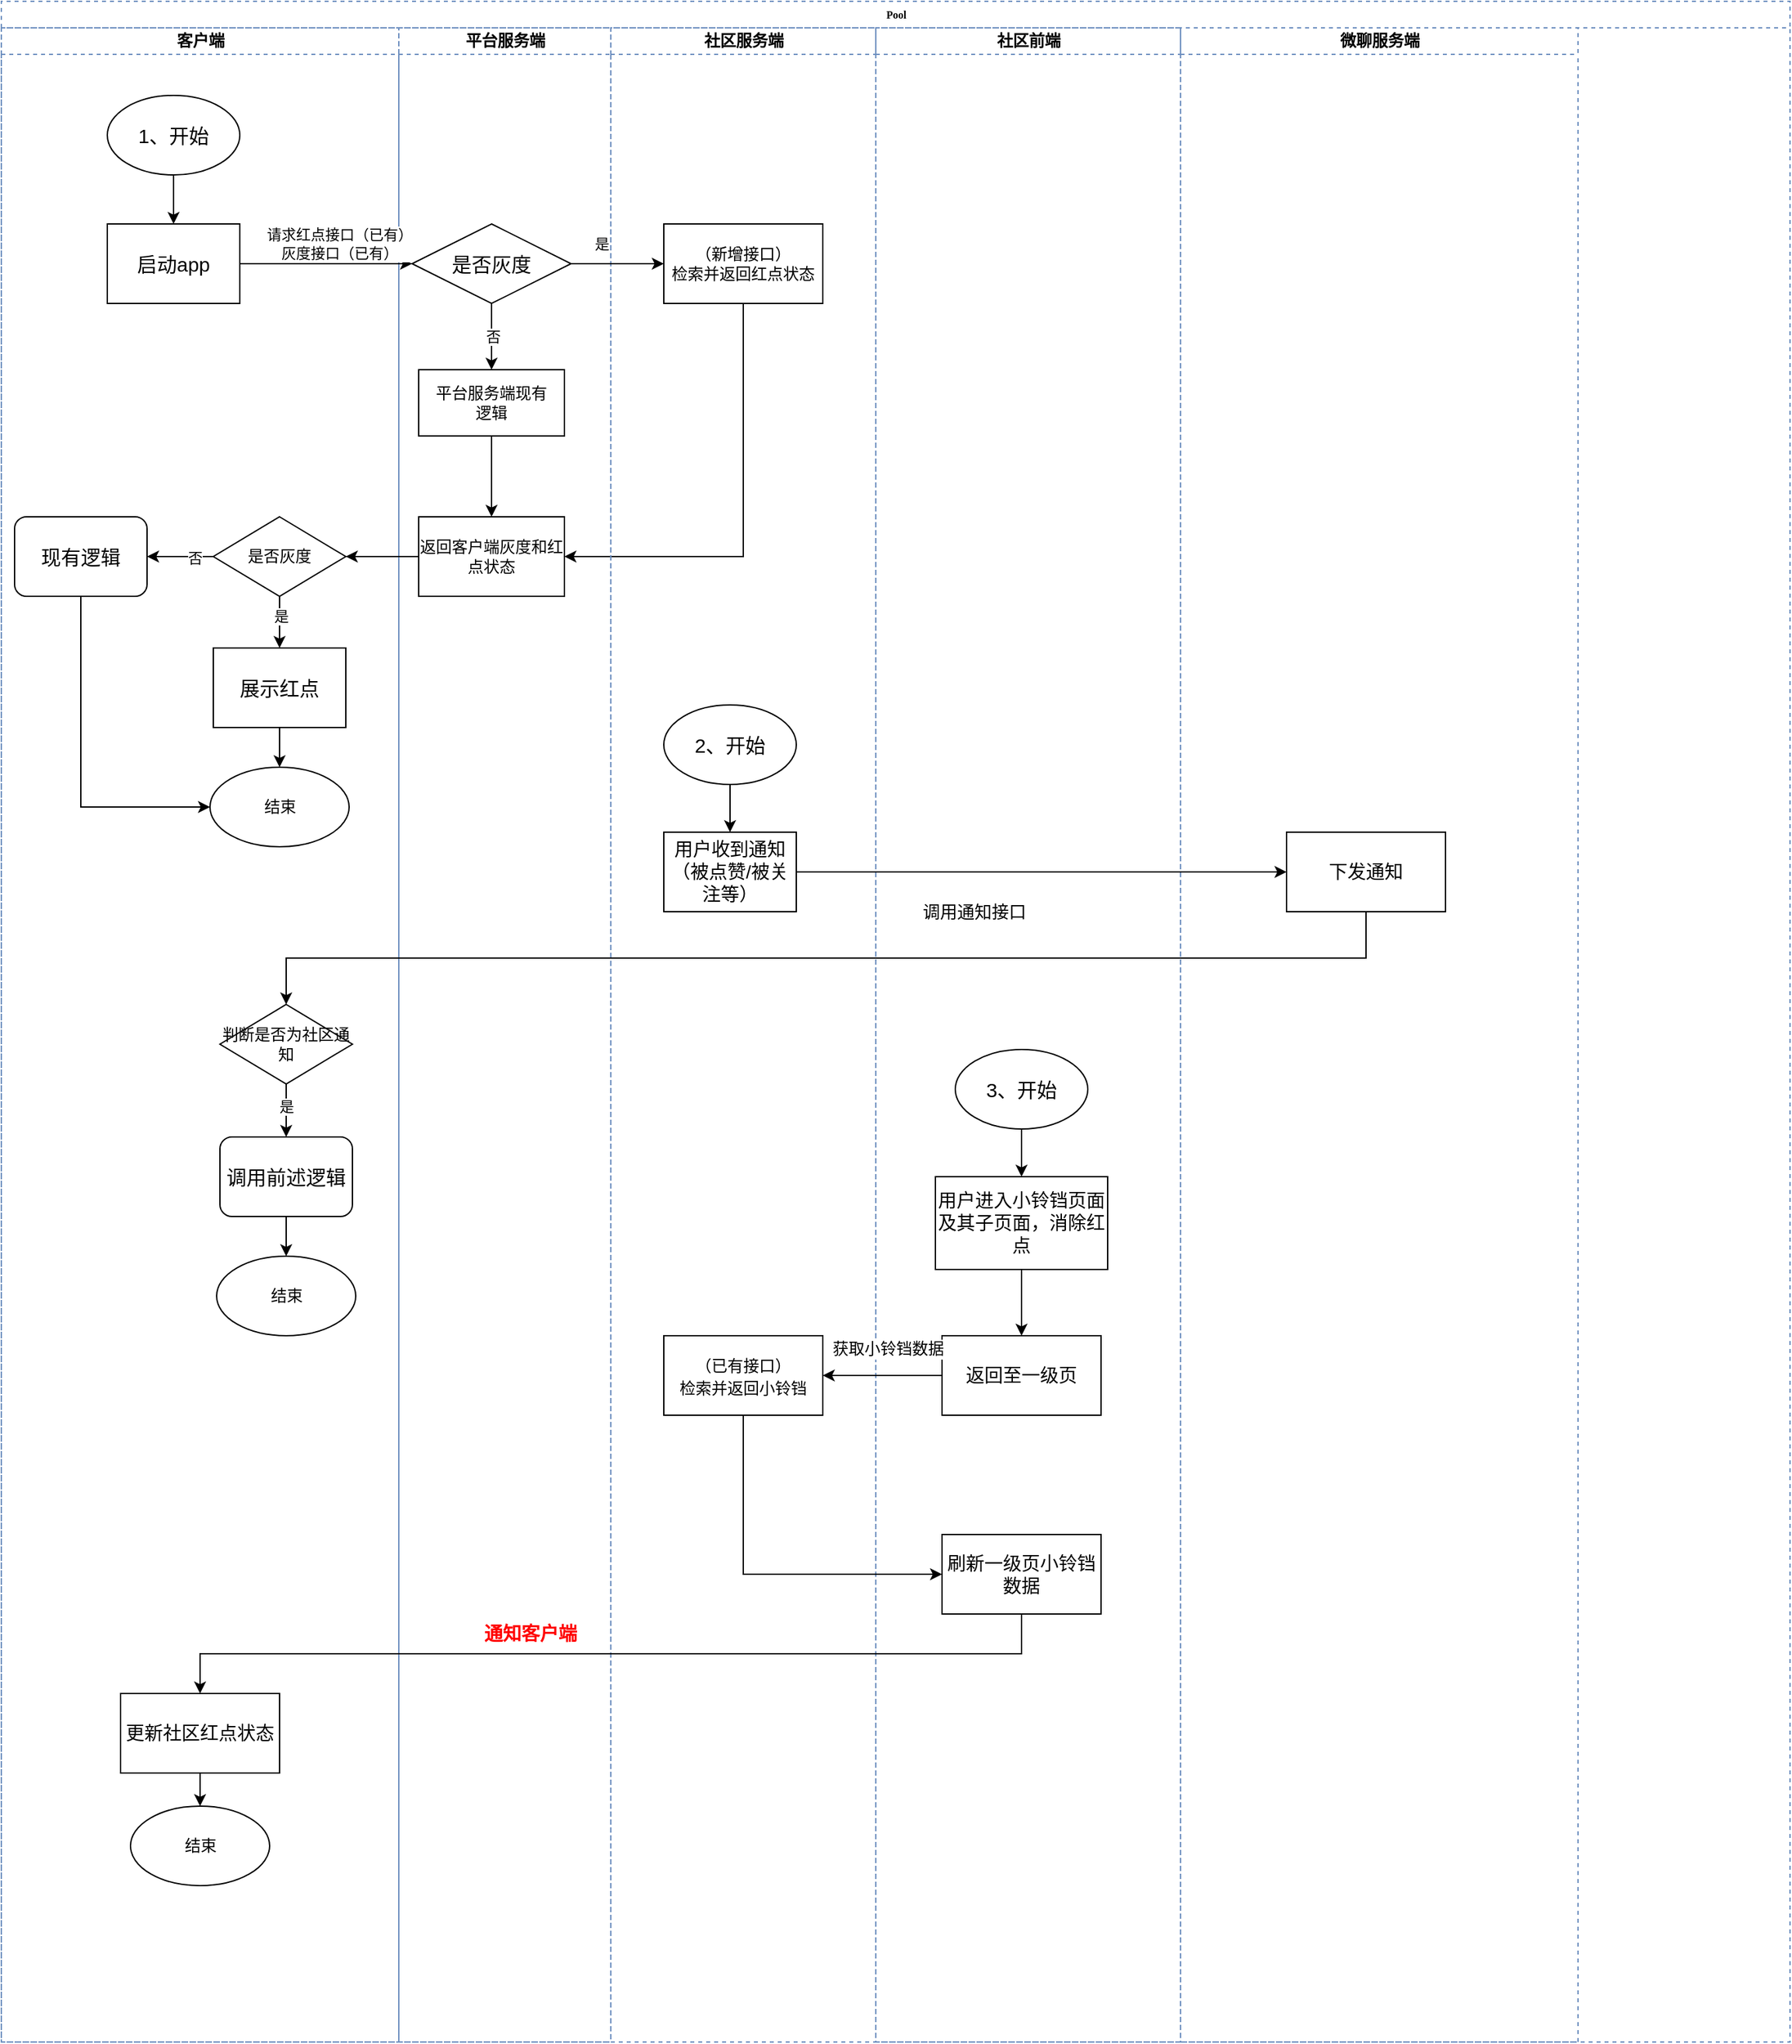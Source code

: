 <mxfile version="24.5.4" type="github">
  <diagram name="Page-1" id="74e2e168-ea6b-b213-b513-2b3c1d86103e">
    <mxGraphModel dx="1715" dy="1833" grid="1" gridSize="10" guides="1" tooltips="1" connect="1" arrows="1" fold="1" page="1" pageScale="1" pageWidth="1100" pageHeight="850" background="none" math="0" shadow="0">
      <root>
        <mxCell id="0" />
        <mxCell id="1" parent="0" />
        <mxCell id="77e6c97f196da883-1" value="Pool" style="swimlane;html=1;childLayout=stackLayout;startSize=20;rounded=0;shadow=0;labelBackgroundColor=none;strokeWidth=1;fontFamily=Verdana;fontSize=8;align=center;dashed=1;fillColor=none;strokeColor=#6c8ebf;gradientColor=none;" parent="1" vertex="1">
          <mxGeometry x="70" y="-21" width="1350" height="1540" as="geometry" />
        </mxCell>
        <mxCell id="77e6c97f196da883-2" value="客户端" style="swimlane;html=1;startSize=20;dashed=1;fillColor=none;strokeColor=#6c8ebf;gradientColor=none;" parent="77e6c97f196da883-1" vertex="1">
          <mxGeometry y="20" width="300" height="1520" as="geometry" />
        </mxCell>
        <mxCell id="v9bGkGKGlEvhPHJINWqN-37" value="结束" style="ellipse;whiteSpace=wrap;html=1;" vertex="1" parent="77e6c97f196da883-2">
          <mxGeometry x="162.5" y="927" width="105" height="60" as="geometry" />
        </mxCell>
        <mxCell id="v9bGkGKGlEvhPHJINWqN-41" value="&lt;font style=&quot;font-size: 15px;&quot;&gt;1、开始&lt;/font&gt;" style="ellipse;whiteSpace=wrap;html=1;" vertex="1" parent="77e6c97f196da883-2">
          <mxGeometry x="80" y="51" width="100" height="60" as="geometry" />
        </mxCell>
        <mxCell id="77e6c97f196da883-4" value="平台服务端" style="swimlane;html=1;startSize=20;dashed=1;fillColor=none;strokeColor=#6c8ebf;gradientColor=none;" parent="77e6c97f196da883-1" vertex="1">
          <mxGeometry x="300" y="20" width="160" height="1520" as="geometry" />
        </mxCell>
        <mxCell id="v9bGkGKGlEvhPHJINWqN-5" value="" style="edgeStyle=orthogonalEdgeStyle;rounded=0;orthogonalLoop=1;jettySize=auto;html=1;" edge="1" parent="77e6c97f196da883-4" source="v9bGkGKGlEvhPHJINWqN-2" target="dWRoaltd0C7rDY0c2W8I-14">
          <mxGeometry relative="1" as="geometry" />
        </mxCell>
        <mxCell id="v9bGkGKGlEvhPHJINWqN-2" value="平台服务端现有&lt;br&gt;逻辑" style="rounded=0;whiteSpace=wrap;html=1;" vertex="1" parent="77e6c97f196da883-4">
          <mxGeometry x="15" y="258" width="110" height="50" as="geometry" />
        </mxCell>
        <mxCell id="dWRoaltd0C7rDY0c2W8I-20" style="edgeStyle=orthogonalEdgeStyle;rounded=0;orthogonalLoop=1;jettySize=auto;html=1;exitX=0;exitY=0.5;exitDx=0;exitDy=0;entryX=1;entryY=0.5;entryDx=0;entryDy=0;" parent="77e6c97f196da883-4" source="dWRoaltd0C7rDY0c2W8I-14" target="dWRoaltd0C7rDY0c2W8I-19" edge="1">
          <mxGeometry relative="1" as="geometry" />
        </mxCell>
        <mxCell id="dWRoaltd0C7rDY0c2W8I-25" style="edgeStyle=orthogonalEdgeStyle;rounded=0;orthogonalLoop=1;jettySize=auto;html=1;exitX=0.5;exitY=1;exitDx=0;exitDy=0;" parent="77e6c97f196da883-4" source="dWRoaltd0C7rDY0c2W8I-19" target="dWRoaltd0C7rDY0c2W8I-24" edge="1">
          <mxGeometry relative="1" as="geometry" />
        </mxCell>
        <mxCell id="dWRoaltd0C7rDY0c2W8I-26" value="是" style="edgeLabel;html=1;align=center;verticalAlign=middle;resizable=0;points=[];" parent="dWRoaltd0C7rDY0c2W8I-25" vertex="1" connectable="0">
          <mxGeometry x="-0.292" y="1" relative="1" as="geometry">
            <mxPoint as="offset" />
          </mxGeometry>
        </mxCell>
        <mxCell id="dWRoaltd0C7rDY0c2W8I-30" style="edgeStyle=orthogonalEdgeStyle;rounded=0;orthogonalLoop=1;jettySize=auto;html=1;exitX=0;exitY=0.5;exitDx=0;exitDy=0;entryX=1;entryY=0.5;entryDx=0;entryDy=0;" parent="77e6c97f196da883-4" source="dWRoaltd0C7rDY0c2W8I-19" target="dWRoaltd0C7rDY0c2W8I-29" edge="1">
          <mxGeometry relative="1" as="geometry" />
        </mxCell>
        <mxCell id="dWRoaltd0C7rDY0c2W8I-31" value="否" style="edgeLabel;html=1;align=center;verticalAlign=middle;resizable=0;points=[];" parent="dWRoaltd0C7rDY0c2W8I-30" vertex="1" connectable="0">
          <mxGeometry x="-0.419" y="1" relative="1" as="geometry">
            <mxPoint as="offset" />
          </mxGeometry>
        </mxCell>
        <mxCell id="dWRoaltd0C7rDY0c2W8I-19" value="是否灰度" style="rhombus;whiteSpace=wrap;html=1;" parent="77e6c97f196da883-4" vertex="1">
          <mxGeometry x="-140" y="369" width="100" height="60" as="geometry" />
        </mxCell>
        <mxCell id="dWRoaltd0C7rDY0c2W8I-33" style="edgeStyle=orthogonalEdgeStyle;rounded=0;orthogonalLoop=1;jettySize=auto;html=1;exitX=0.5;exitY=1;exitDx=0;exitDy=0;entryX=0.5;entryY=0;entryDx=0;entryDy=0;" parent="77e6c97f196da883-4" source="dWRoaltd0C7rDY0c2W8I-24" target="dWRoaltd0C7rDY0c2W8I-32" edge="1">
          <mxGeometry relative="1" as="geometry" />
        </mxCell>
        <mxCell id="dWRoaltd0C7rDY0c2W8I-24" value="&lt;span style=&quot;font-size: 15px;&quot;&gt;展示红点&lt;/span&gt;" style="rounded=0;whiteSpace=wrap;html=1;" parent="77e6c97f196da883-4" vertex="1">
          <mxGeometry x="-140" y="468" width="100" height="60" as="geometry" />
        </mxCell>
        <mxCell id="dWRoaltd0C7rDY0c2W8I-34" style="edgeStyle=orthogonalEdgeStyle;rounded=0;orthogonalLoop=1;jettySize=auto;html=1;exitX=0.5;exitY=1;exitDx=0;exitDy=0;entryX=0;entryY=0.5;entryDx=0;entryDy=0;" parent="77e6c97f196da883-4" source="dWRoaltd0C7rDY0c2W8I-29" target="dWRoaltd0C7rDY0c2W8I-32" edge="1">
          <mxGeometry relative="1" as="geometry" />
        </mxCell>
        <mxCell id="dWRoaltd0C7rDY0c2W8I-29" value="&lt;span style=&quot;font-size: 15px;&quot;&gt;现有逻辑&lt;/span&gt;" style="rounded=1;whiteSpace=wrap;html=1;shadow=0;labelBackgroundColor=none;strokeWidth=1;fontFamily=Verdana;fontSize=8;align=center;" parent="77e6c97f196da883-4" vertex="1">
          <mxGeometry x="-290" y="369" width="100" height="60" as="geometry" />
        </mxCell>
        <mxCell id="dWRoaltd0C7rDY0c2W8I-32" value="结束" style="ellipse;whiteSpace=wrap;html=1;" parent="77e6c97f196da883-4" vertex="1">
          <mxGeometry x="-142.5" y="558" width="105" height="60" as="geometry" />
        </mxCell>
        <mxCell id="dWRoaltd0C7rDY0c2W8I-14" value="返回客户端灰度和红点状态" style="whiteSpace=wrap;html=1;" parent="77e6c97f196da883-4" vertex="1">
          <mxGeometry x="15" y="369" width="110" height="60" as="geometry" />
        </mxCell>
        <mxCell id="dWRoaltd0C7rDY0c2W8I-16" style="edgeStyle=orthogonalEdgeStyle;rounded=0;orthogonalLoop=1;jettySize=auto;html=1;entryX=1;entryY=0.5;entryDx=0;entryDy=0;exitX=0.5;exitY=1;exitDx=0;exitDy=0;" parent="77e6c97f196da883-1" source="dWRoaltd0C7rDY0c2W8I-9" target="dWRoaltd0C7rDY0c2W8I-14" edge="1">
          <mxGeometry relative="1" as="geometry" />
        </mxCell>
        <mxCell id="v9bGkGKGlEvhPHJINWqN-3" value="" style="edgeStyle=orthogonalEdgeStyle;rounded=0;orthogonalLoop=1;jettySize=auto;html=1;" edge="1" parent="77e6c97f196da883-1" source="dWRoaltd0C7rDY0c2W8I-2" target="v9bGkGKGlEvhPHJINWqN-2">
          <mxGeometry relative="1" as="geometry" />
        </mxCell>
        <mxCell id="v9bGkGKGlEvhPHJINWqN-4" value="否" style="edgeLabel;html=1;align=center;verticalAlign=middle;resizable=0;points=[];" vertex="1" connectable="0" parent="v9bGkGKGlEvhPHJINWqN-3">
          <mxGeometry y="1" relative="1" as="geometry">
            <mxPoint as="offset" />
          </mxGeometry>
        </mxCell>
        <mxCell id="77e6c97f196da883-5" value="社区服务端" style="swimlane;html=1;startSize=20;dashed=1;fillColor=none;strokeColor=#6c8ebf;gradientColor=none;" parent="77e6c97f196da883-1" vertex="1">
          <mxGeometry x="460" y="20" width="200" height="1520" as="geometry" />
        </mxCell>
        <mxCell id="dWRoaltd0C7rDY0c2W8I-3" value="" style="edgeStyle=orthogonalEdgeStyle;rounded=0;orthogonalLoop=1;jettySize=auto;html=1;" parent="77e6c97f196da883-5" source="77e6c97f196da883-8" target="dWRoaltd0C7rDY0c2W8I-2" edge="1">
          <mxGeometry relative="1" as="geometry" />
        </mxCell>
        <mxCell id="dWRoaltd0C7rDY0c2W8I-6" value="请求红点接口（已有）&lt;div&gt;灰度接口（已有）&lt;/div&gt;" style="edgeLabel;html=1;align=center;verticalAlign=middle;resizable=0;points=[];horizontal=1;" parent="dWRoaltd0C7rDY0c2W8I-3" vertex="1" connectable="0">
          <mxGeometry relative="1" as="geometry">
            <mxPoint x="10" y="-15" as="offset" />
          </mxGeometry>
        </mxCell>
        <mxCell id="dWRoaltd0C7rDY0c2W8I-10" value="" style="edgeStyle=orthogonalEdgeStyle;rounded=0;orthogonalLoop=1;jettySize=auto;html=1;" parent="77e6c97f196da883-5" source="dWRoaltd0C7rDY0c2W8I-2" target="dWRoaltd0C7rDY0c2W8I-9" edge="1">
          <mxGeometry relative="1" as="geometry" />
        </mxCell>
        <mxCell id="dWRoaltd0C7rDY0c2W8I-13" value="是" style="edgeLabel;html=1;align=center;verticalAlign=middle;resizable=0;points=[];" parent="dWRoaltd0C7rDY0c2W8I-10" vertex="1" connectable="0">
          <mxGeometry x="0.32" y="2" relative="1" as="geometry">
            <mxPoint x="-23" y="-13" as="offset" />
          </mxGeometry>
        </mxCell>
        <mxCell id="77e6c97f196da883-8" value="&lt;font style=&quot;font-size: 15px;&quot;&gt;启动app&lt;/font&gt;" style="whiteSpace=wrap;html=1;" parent="77e6c97f196da883-5" vertex="1">
          <mxGeometry x="-380" y="148" width="100" height="60" as="geometry" />
        </mxCell>
        <mxCell id="dWRoaltd0C7rDY0c2W8I-2" value="&lt;font style=&quot;font-size: 15px;&quot;&gt;是否灰度&lt;/font&gt;" style="rhombus;whiteSpace=wrap;html=1;" parent="77e6c97f196da883-5" vertex="1">
          <mxGeometry x="-150" y="148" width="120" height="60" as="geometry" />
        </mxCell>
        <mxCell id="dWRoaltd0C7rDY0c2W8I-9" value="（新增接口）&lt;br&gt;检索并返回红点状态" style="whiteSpace=wrap;html=1;" parent="77e6c97f196da883-5" vertex="1">
          <mxGeometry x="40" y="148" width="120" height="60" as="geometry" />
        </mxCell>
        <mxCell id="v9bGkGKGlEvhPHJINWqN-45" value="&lt;font style=&quot;font-size: 15px;&quot;&gt;2、开始&lt;/font&gt;" style="ellipse;whiteSpace=wrap;html=1;" vertex="1" parent="77e6c97f196da883-5">
          <mxGeometry x="40" y="511" width="100" height="60" as="geometry" />
        </mxCell>
        <mxCell id="77e6c97f196da883-6" value="社区前端" style="swimlane;html=1;startSize=20;dashed=1;fillColor=none;strokeColor=#6c8ebf;gradientColor=none;" parent="77e6c97f196da883-1" vertex="1">
          <mxGeometry x="660" y="20" width="230" height="1520" as="geometry" />
        </mxCell>
        <mxCell id="dWRoaltd0C7rDY0c2W8I-46" style="edgeStyle=orthogonalEdgeStyle;rounded=0;orthogonalLoop=1;jettySize=auto;html=1;exitX=0.5;exitY=1;exitDx=0;exitDy=0;entryX=0.5;entryY=0;entryDx=0;entryDy=0;" parent="77e6c97f196da883-6" source="dWRoaltd0C7rDY0c2W8I-41" target="dWRoaltd0C7rDY0c2W8I-51" edge="1">
          <mxGeometry relative="1" as="geometry">
            <mxPoint x="-445" y="837" as="targetPoint" />
          </mxGeometry>
        </mxCell>
        <mxCell id="dWRoaltd0C7rDY0c2W8I-47" value="是" style="edgeLabel;html=1;align=center;verticalAlign=middle;resizable=0;points=[];" parent="dWRoaltd0C7rDY0c2W8I-46" vertex="1" connectable="0">
          <mxGeometry x="-0.169" relative="1" as="geometry">
            <mxPoint as="offset" />
          </mxGeometry>
        </mxCell>
        <mxCell id="dWRoaltd0C7rDY0c2W8I-41" value="判断是否为社区通知" style="rhombus;whiteSpace=wrap;html=1;" parent="77e6c97f196da883-6" vertex="1">
          <mxGeometry x="-495" y="737" width="100" height="60" as="geometry" />
        </mxCell>
        <mxCell id="dWRoaltd0C7rDY0c2W8I-51" value="&lt;span style=&quot;font-size: 15px;&quot;&gt;调用前述逻辑&lt;/span&gt;" style="rounded=1;whiteSpace=wrap;html=1;shadow=0;labelBackgroundColor=none;strokeWidth=1;fontFamily=Verdana;fontSize=8;align=center;" parent="77e6c97f196da883-6" vertex="1">
          <mxGeometry x="-495" y="837" width="100" height="60" as="geometry" />
        </mxCell>
        <mxCell id="dWRoaltd0C7rDY0c2W8I-35" value="&lt;font style=&quot;font-size: 14px;&quot;&gt;用户收到通知&lt;/font&gt;&lt;div style=&quot;font-size: 14px;&quot;&gt;&lt;span style=&quot;font-size: 14px;&quot;&gt;（被点赞/被关注等）&lt;/span&gt;&lt;/div&gt;" style="whiteSpace=wrap;html=1;fontSize=14;" parent="77e6c97f196da883-6" vertex="1">
          <mxGeometry x="-160" y="607" width="100" height="60" as="geometry" />
        </mxCell>
        <mxCell id="v9bGkGKGlEvhPHJINWqN-47" value="&lt;font style=&quot;font-size: 15px;&quot;&gt;3、开始&lt;/font&gt;" style="ellipse;whiteSpace=wrap;html=1;" vertex="1" parent="77e6c97f196da883-6">
          <mxGeometry x="60" y="771" width="100" height="60" as="geometry" />
        </mxCell>
        <mxCell id="77e6c97f196da883-7" value="微聊服务端" style="swimlane;html=1;startSize=20;dashed=1;fillColor=none;strokeColor=#6c8ebf;gradientColor=none;" parent="77e6c97f196da883-1" vertex="1">
          <mxGeometry x="890" y="20" width="300" height="1520" as="geometry">
            <mxRectangle x="960" y="20" width="40" height="860" as="alternateBounds" />
          </mxGeometry>
        </mxCell>
        <mxCell id="dWRoaltd0C7rDY0c2W8I-36" value="下发通知" style="whiteSpace=wrap;html=1;fontSize=14;" parent="77e6c97f196da883-7" vertex="1">
          <mxGeometry x="80" y="607" width="120" height="60" as="geometry" />
        </mxCell>
        <mxCell id="dWRoaltd0C7rDY0c2W8I-37" value="" style="edgeStyle=orthogonalEdgeStyle;rounded=0;orthogonalLoop=1;jettySize=auto;html=1;fontSize=13;" parent="77e6c97f196da883-1" source="dWRoaltd0C7rDY0c2W8I-35" target="dWRoaltd0C7rDY0c2W8I-36" edge="1">
          <mxGeometry relative="1" as="geometry" />
        </mxCell>
        <mxCell id="dWRoaltd0C7rDY0c2W8I-38" value="&lt;font style=&quot;font-size: 13px;&quot;&gt;调用通知接口&lt;/font&gt;" style="edgeLabel;html=1;align=center;verticalAlign=middle;resizable=0;points=[];" parent="dWRoaltd0C7rDY0c2W8I-37" vertex="1" connectable="0">
          <mxGeometry x="-0.229" y="2" relative="1" as="geometry">
            <mxPoint x="-9" y="32" as="offset" />
          </mxGeometry>
        </mxCell>
        <mxCell id="dWRoaltd0C7rDY0c2W8I-42" style="edgeStyle=orthogonalEdgeStyle;rounded=0;orthogonalLoop=1;jettySize=auto;html=1;exitX=0.5;exitY=1;exitDx=0;exitDy=0;" parent="77e6c97f196da883-1" source="dWRoaltd0C7rDY0c2W8I-36" target="dWRoaltd0C7rDY0c2W8I-41" edge="1">
          <mxGeometry relative="1" as="geometry" />
        </mxCell>
        <mxCell id="v9bGkGKGlEvhPHJINWqN-38" value="" style="edgeStyle=orthogonalEdgeStyle;rounded=0;orthogonalLoop=1;jettySize=auto;html=1;" edge="1" parent="77e6c97f196da883-1" source="dWRoaltd0C7rDY0c2W8I-51" target="v9bGkGKGlEvhPHJINWqN-37">
          <mxGeometry relative="1" as="geometry" />
        </mxCell>
        <mxCell id="v9bGkGKGlEvhPHJINWqN-44" value="" style="edgeStyle=orthogonalEdgeStyle;rounded=0;orthogonalLoop=1;jettySize=auto;html=1;" edge="1" parent="77e6c97f196da883-1" source="v9bGkGKGlEvhPHJINWqN-41" target="77e6c97f196da883-8">
          <mxGeometry relative="1" as="geometry" />
        </mxCell>
        <mxCell id="v9bGkGKGlEvhPHJINWqN-46" value="" style="edgeStyle=orthogonalEdgeStyle;rounded=0;orthogonalLoop=1;jettySize=auto;html=1;" edge="1" parent="77e6c97f196da883-1" source="v9bGkGKGlEvhPHJINWqN-45" target="dWRoaltd0C7rDY0c2W8I-35">
          <mxGeometry relative="1" as="geometry" />
        </mxCell>
        <mxCell id="v9bGkGKGlEvhPHJINWqN-26" value="&lt;span style=&quot;font-size: 12px;&quot;&gt;（已有接口）&lt;/span&gt;&lt;br style=&quot;font-size: 12px;&quot;&gt;&lt;span style=&quot;font-size: 12px;&quot;&gt;检索并返回小铃铛&lt;/span&gt;" style="whiteSpace=wrap;html=1;fontSize=14;" vertex="1" parent="1">
          <mxGeometry x="570" y="986" width="120" height="60" as="geometry" />
        </mxCell>
        <mxCell id="v9bGkGKGlEvhPHJINWqN-15" value="" style="edgeStyle=orthogonalEdgeStyle;rounded=0;orthogonalLoop=1;jettySize=auto;html=1;fontSize=13;" edge="1" parent="1" source="v9bGkGKGlEvhPHJINWqN-22" target="v9bGkGKGlEvhPHJINWqN-23">
          <mxGeometry relative="1" as="geometry" />
        </mxCell>
        <mxCell id="v9bGkGKGlEvhPHJINWqN-22" value="用户进入小铃铛页面及其子页面，消除红点" style="whiteSpace=wrap;html=1;fontSize=14;" vertex="1" parent="1">
          <mxGeometry x="775" y="866" width="130" height="70" as="geometry" />
        </mxCell>
        <mxCell id="v9bGkGKGlEvhPHJINWqN-23" value="返回至一级页" style="whiteSpace=wrap;html=1;fontSize=14;" vertex="1" parent="1">
          <mxGeometry x="780" y="986" width="120" height="60" as="geometry" />
        </mxCell>
        <mxCell id="v9bGkGKGlEvhPHJINWqN-29" value="刷新一级页小铃铛数据" style="whiteSpace=wrap;html=1;fontSize=14;" vertex="1" parent="1">
          <mxGeometry x="780" y="1136" width="120" height="60" as="geometry" />
        </mxCell>
        <mxCell id="v9bGkGKGlEvhPHJINWqN-33" value="&lt;font style=&quot;font-size: 12px;&quot;&gt;获取小铃铛数据&lt;/font&gt;" style="edgeLabel;html=1;align=center;verticalAlign=middle;resizable=0;points=[];horizontal=1;" vertex="1" connectable="0" parent="1">
          <mxGeometry x="729.996" y="996" as="geometry">
            <mxPoint x="9" as="offset" />
          </mxGeometry>
        </mxCell>
        <mxCell id="v9bGkGKGlEvhPHJINWqN-28" value="" style="edgeStyle=orthogonalEdgeStyle;rounded=0;orthogonalLoop=1;jettySize=auto;html=1;" edge="1" parent="1" source="v9bGkGKGlEvhPHJINWqN-23" target="v9bGkGKGlEvhPHJINWqN-26">
          <mxGeometry relative="1" as="geometry" />
        </mxCell>
        <mxCell id="v9bGkGKGlEvhPHJINWqN-30" style="edgeStyle=orthogonalEdgeStyle;rounded=0;orthogonalLoop=1;jettySize=auto;html=1;entryX=0;entryY=0.5;entryDx=0;entryDy=0;exitX=0.5;exitY=1;exitDx=0;exitDy=0;" edge="1" parent="1" source="v9bGkGKGlEvhPHJINWqN-26" target="v9bGkGKGlEvhPHJINWqN-29">
          <mxGeometry relative="1" as="geometry" />
        </mxCell>
        <mxCell id="v9bGkGKGlEvhPHJINWqN-34" style="edgeStyle=orthogonalEdgeStyle;rounded=0;orthogonalLoop=1;jettySize=auto;html=1;entryX=0.5;entryY=0;entryDx=0;entryDy=0;exitX=0.5;exitY=1;exitDx=0;exitDy=0;" edge="1" parent="1" source="v9bGkGKGlEvhPHJINWqN-29" target="v9bGkGKGlEvhPHJINWqN-24">
          <mxGeometry relative="1" as="geometry" />
        </mxCell>
        <mxCell id="v9bGkGKGlEvhPHJINWqN-35" value="&lt;font style=&quot;font-size: 14px;&quot;&gt;通知客户端&lt;/font&gt;" style="edgeLabel;html=1;align=center;verticalAlign=middle;resizable=0;points=[];fontStyle=1;fontColor=#ff0000;" vertex="1" connectable="0" parent="v9bGkGKGlEvhPHJINWqN-34">
          <mxGeometry x="0.378" y="2" relative="1" as="geometry">
            <mxPoint x="67" y="-17" as="offset" />
          </mxGeometry>
        </mxCell>
        <mxCell id="v9bGkGKGlEvhPHJINWqN-24" value="更新社区红点状态" style="whiteSpace=wrap;html=1;fontSize=14;" vertex="1" parent="1">
          <mxGeometry x="160" y="1256" width="120" height="60" as="geometry" />
        </mxCell>
        <mxCell id="v9bGkGKGlEvhPHJINWqN-39" value="结束" style="ellipse;whiteSpace=wrap;html=1;" vertex="1" parent="1">
          <mxGeometry x="167.5" y="1341" width="105" height="60" as="geometry" />
        </mxCell>
        <mxCell id="v9bGkGKGlEvhPHJINWqN-40" value="" style="edgeStyle=orthogonalEdgeStyle;rounded=0;orthogonalLoop=1;jettySize=auto;html=1;" edge="1" parent="1" source="v9bGkGKGlEvhPHJINWqN-24" target="v9bGkGKGlEvhPHJINWqN-39">
          <mxGeometry relative="1" as="geometry" />
        </mxCell>
        <mxCell id="v9bGkGKGlEvhPHJINWqN-48" value="" style="edgeStyle=orthogonalEdgeStyle;rounded=0;orthogonalLoop=1;jettySize=auto;html=1;" edge="1" parent="1" source="v9bGkGKGlEvhPHJINWqN-47" target="v9bGkGKGlEvhPHJINWqN-22">
          <mxGeometry relative="1" as="geometry" />
        </mxCell>
      </root>
    </mxGraphModel>
  </diagram>
</mxfile>
